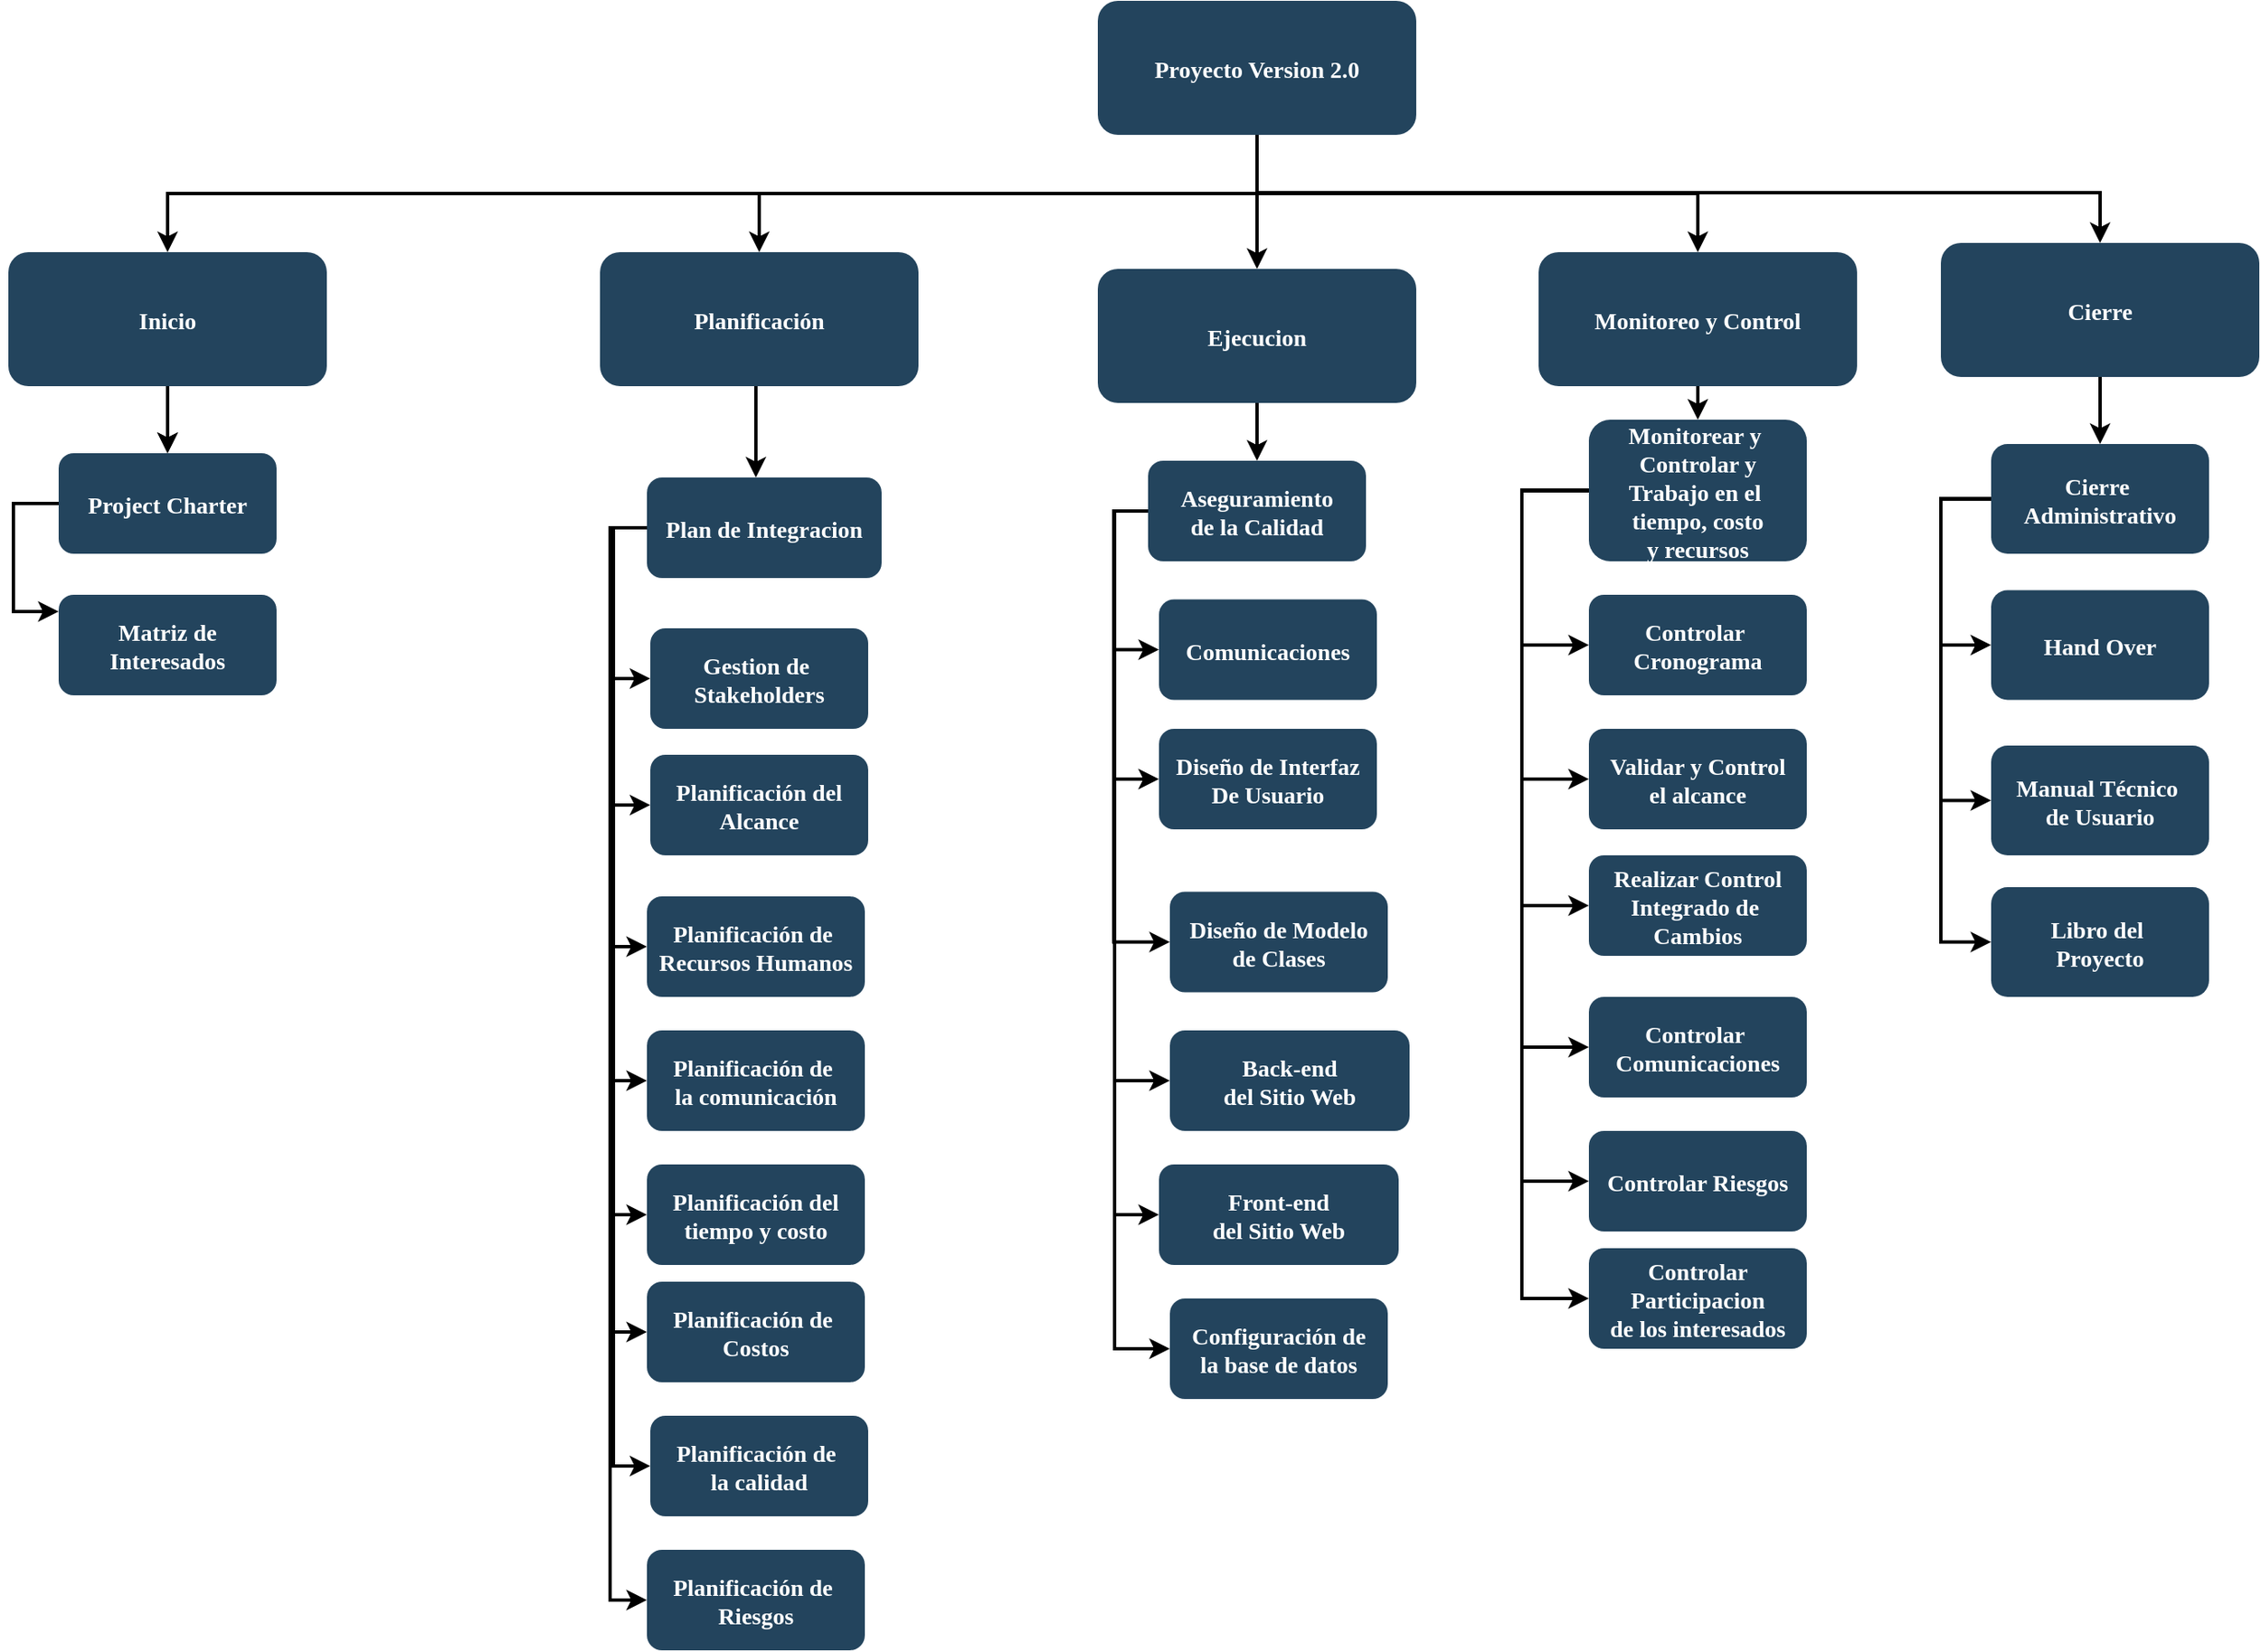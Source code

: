 <mxfile version="22.0.4" type="device">
  <diagram name="Page-1" id="2c0d36ab-eaac-3732-788b-9136903baeff">
    <mxGraphModel dx="1649" dy="740" grid="1" gridSize="10" guides="1" tooltips="1" connect="1" arrows="1" fold="1" page="1" pageScale="1.5" pageWidth="1169" pageHeight="827" background="none" math="0" shadow="0">
      <root>
        <mxCell id="0" />
        <mxCell id="1" parent="0" />
        <mxCell id="2" value="Proyecto Version 2.0" style="rounded=1;fillColor=#23445D;gradientColor=none;strokeColor=none;fontColor=#FFFFFF;fontStyle=1;fontFamily=Tahoma;fontSize=14" parent="1" vertex="1">
          <mxGeometry x="757" y="185.5" width="190" height="80" as="geometry" />
        </mxCell>
        <mxCell id="4" value="Cierre" style="rounded=1;fillColor=#23445D;gradientColor=none;strokeColor=none;fontColor=#FFFFFF;fontStyle=1;fontFamily=Tahoma;fontSize=14" parent="1" vertex="1">
          <mxGeometry x="1260.0" y="330" width="190" height="80" as="geometry" />
        </mxCell>
        <mxCell id="9" value="" style="edgeStyle=elbowEdgeStyle;elbow=vertical;strokeWidth=2;rounded=0;entryX=0.5;entryY=0;entryDx=0;entryDy=0;" parent="1" source="2" target="4" edge="1">
          <mxGeometry x="337" y="215.5" width="100" height="100" as="geometry">
            <mxPoint x="337" y="315.5" as="sourcePoint" />
            <mxPoint x="437" y="215.5" as="targetPoint" />
            <Array as="points">
              <mxPoint x="1410" y="300" />
              <mxPoint x="1380" y="300" />
              <mxPoint x="1390" y="300" />
            </Array>
          </mxGeometry>
        </mxCell>
        <mxCell id="10" value="Ejecucion" style="rounded=1;fillColor=#23445D;gradientColor=none;strokeColor=none;fontColor=#FFFFFF;fontStyle=1;fontFamily=Tahoma;fontSize=14" parent="1" vertex="1">
          <mxGeometry x="757" y="345.5" width="190" height="80" as="geometry" />
        </mxCell>
        <mxCell id="12" value="Planificación" style="rounded=1;fillColor=#23445D;gradientColor=none;strokeColor=none;fontColor=#FFFFFF;fontStyle=1;fontFamily=Tahoma;fontSize=14" parent="1" vertex="1">
          <mxGeometry x="460.0" y="335.5" width="190" height="80" as="geometry" />
        </mxCell>
        <mxCell id="13" value="Inicio" style="rounded=1;fillColor=#23445D;gradientColor=none;strokeColor=none;fontColor=#FFFFFF;fontStyle=1;fontFamily=Tahoma;fontSize=14" parent="1" vertex="1">
          <mxGeometry x="107" y="335.5" width="190" height="80" as="geometry" />
        </mxCell>
        <mxCell id="17" value="Matriz de&#xa;Interesados" style="rounded=1;fillColor=#23445D;gradientColor=none;strokeColor=none;fontColor=#FFFFFF;fontStyle=1;fontFamily=Tahoma;fontSize=14" parent="1" vertex="1">
          <mxGeometry x="137" y="540" width="130" height="60" as="geometry" />
        </mxCell>
        <mxCell id="33" value="Plan de Integracion" style="rounded=1;fillColor=#23445D;gradientColor=none;strokeColor=none;fontColor=#FFFFFF;fontStyle=1;fontFamily=Tahoma;fontSize=14" parent="1" vertex="1">
          <mxGeometry x="488" y="470" width="140" height="60" as="geometry" />
        </mxCell>
        <mxCell id="34" value="Gestion de &#xa;Stakeholders" style="rounded=1;fillColor=#23445D;gradientColor=none;strokeColor=none;fontColor=#FFFFFF;fontStyle=1;fontFamily=Tahoma;fontSize=14" parent="1" vertex="1">
          <mxGeometry x="490" y="560" width="130" height="60" as="geometry" />
        </mxCell>
        <mxCell id="35" value="Planificación del&#xa;Alcance" style="rounded=1;fillColor=#23445D;gradientColor=none;strokeColor=none;fontColor=#FFFFFF;fontStyle=1;fontFamily=Tahoma;fontSize=14" parent="1" vertex="1">
          <mxGeometry x="490" y="635.5" width="130" height="60" as="geometry" />
        </mxCell>
        <mxCell id="36" value="Planificación de &#xa;Recursos Humanos" style="rounded=1;fillColor=#23445D;gradientColor=none;strokeColor=none;fontColor=#FFFFFF;fontStyle=1;fontFamily=Tahoma;fontSize=14" parent="1" vertex="1">
          <mxGeometry x="488" y="720" width="130" height="60" as="geometry" />
        </mxCell>
        <mxCell id="37" value="Planificación de &#xa;la comunicación" style="rounded=1;fillColor=#23445D;gradientColor=none;strokeColor=none;fontColor=#FFFFFF;fontStyle=1;fontFamily=Tahoma;fontSize=14" parent="1" vertex="1">
          <mxGeometry x="488" y="800" width="130" height="60" as="geometry" />
        </mxCell>
        <mxCell id="38" value="Planificación del&#xa;tiempo y costo" style="rounded=1;fillColor=#23445D;gradientColor=none;strokeColor=none;fontColor=#FFFFFF;fontStyle=1;fontFamily=Tahoma;fontSize=14" parent="1" vertex="1">
          <mxGeometry x="488" y="880" width="130" height="60" as="geometry" />
        </mxCell>
        <mxCell id="39" value="Planificación de &#xa;Costos" style="rounded=1;fillColor=#23445D;gradientColor=none;strokeColor=none;fontColor=#FFFFFF;fontStyle=1;fontFamily=Tahoma;fontSize=14" parent="1" vertex="1">
          <mxGeometry x="488" y="950" width="130" height="60" as="geometry" />
        </mxCell>
        <mxCell id="41" value="Aseguramiento&#xa;de la Calidad" style="rounded=1;fillColor=#23445D;gradientColor=none;strokeColor=none;fontColor=#FFFFFF;fontStyle=1;fontFamily=Tahoma;fontSize=14" parent="1" vertex="1">
          <mxGeometry x="787" y="460" width="130" height="60" as="geometry" />
        </mxCell>
        <mxCell id="42" value="Comunicaciones" style="rounded=1;fillColor=#23445D;gradientColor=none;strokeColor=none;fontColor=#FFFFFF;fontStyle=1;fontFamily=Tahoma;fontSize=14" parent="1" vertex="1">
          <mxGeometry x="793.5" y="542.75" width="130" height="60" as="geometry" />
        </mxCell>
        <mxCell id="43" value="Diseño de Interfaz&#xa;De Usuario" style="rounded=1;fillColor=#23445D;gradientColor=none;strokeColor=none;fontColor=#FFFFFF;fontStyle=1;fontFamily=Tahoma;fontSize=14" parent="1" vertex="1">
          <mxGeometry x="793.5" y="620" width="130" height="60" as="geometry" />
        </mxCell>
        <mxCell id="59" value="" style="edgeStyle=elbowEdgeStyle;elbow=vertical;strokeWidth=2;rounded=0" parent="1" source="2" target="12" edge="1">
          <mxGeometry x="347" y="225.5" width="100" height="100" as="geometry">
            <mxPoint x="862.0" y="275.5" as="sourcePoint" />
            <mxPoint x="1467.0" y="345.5" as="targetPoint" />
          </mxGeometry>
        </mxCell>
        <mxCell id="61" value="" style="edgeStyle=elbowEdgeStyle;elbow=vertical;strokeWidth=2;rounded=0" parent="1" source="2" target="13" edge="1">
          <mxGeometry x="-23" y="135.5" width="100" height="100" as="geometry">
            <mxPoint x="-23" y="235.5" as="sourcePoint" />
            <mxPoint x="77" y="135.5" as="targetPoint" />
          </mxGeometry>
        </mxCell>
        <mxCell id="64" value="" style="edgeStyle=elbowEdgeStyle;elbow=horizontal;strokeWidth=2;rounded=0" parent="1" source="13" target="16" edge="1">
          <mxGeometry x="-23" y="135.5" width="100" height="100" as="geometry">
            <mxPoint x="-23" y="235.5" as="sourcePoint" />
            <mxPoint x="77" y="135.5" as="targetPoint" />
            <Array as="points">
              <mxPoint x="202" y="435.5" />
            </Array>
          </mxGeometry>
        </mxCell>
        <mxCell id="65" value="" style="edgeStyle=elbowEdgeStyle;elbow=horizontal;strokeWidth=2;rounded=0;exitX=0;exitY=0.5;exitDx=0;exitDy=0;" parent="1" source="16" target="17" edge="1">
          <mxGeometry x="-23" y="135.5" width="100" height="100" as="geometry">
            <mxPoint x="150" y="530" as="sourcePoint" />
            <mxPoint x="77" y="135.5" as="targetPoint" />
            <Array as="points">
              <mxPoint x="110" y="550" />
            </Array>
          </mxGeometry>
        </mxCell>
        <mxCell id="76" value="" style="edgeStyle=elbowEdgeStyle;elbow=horizontal;strokeWidth=2;rounded=0" parent="1" source="33" target="34" edge="1">
          <mxGeometry x="-23" y="135.5" width="100" height="100" as="geometry">
            <mxPoint x="-302" y="250" as="sourcePoint" />
            <mxPoint x="-202" y="150" as="targetPoint" />
            <Array as="points">
              <mxPoint x="468" y="550" />
            </Array>
          </mxGeometry>
        </mxCell>
        <mxCell id="77" value="" style="edgeStyle=elbowEdgeStyle;elbow=horizontal;strokeWidth=2;rounded=0" parent="1" source="33" target="35" edge="1">
          <mxGeometry x="-23" y="135.5" width="100" height="100" as="geometry">
            <mxPoint x="-302" y="250" as="sourcePoint" />
            <mxPoint x="-202" y="150" as="targetPoint" />
            <Array as="points">
              <mxPoint x="468" y="590" />
            </Array>
          </mxGeometry>
        </mxCell>
        <mxCell id="78" value="" style="edgeStyle=elbowEdgeStyle;elbow=horizontal;strokeWidth=2;rounded=0" parent="1" source="33" target="36" edge="1">
          <mxGeometry x="-23" y="135.5" width="100" height="100" as="geometry">
            <mxPoint x="-302" y="250" as="sourcePoint" />
            <mxPoint x="-202" y="150" as="targetPoint" />
            <Array as="points">
              <mxPoint x="468" y="640" />
            </Array>
          </mxGeometry>
        </mxCell>
        <mxCell id="79" value="" style="edgeStyle=elbowEdgeStyle;elbow=horizontal;strokeWidth=2;rounded=0" parent="1" source="33" target="37" edge="1">
          <mxGeometry x="-23" y="135.5" width="100" height="100" as="geometry">
            <mxPoint x="-302" y="250" as="sourcePoint" />
            <mxPoint x="-202" y="150" as="targetPoint" />
            <Array as="points">
              <mxPoint x="468" y="680" />
            </Array>
          </mxGeometry>
        </mxCell>
        <mxCell id="80" value="" style="edgeStyle=elbowEdgeStyle;elbow=horizontal;strokeWidth=2;rounded=0" parent="1" source="33" target="38" edge="1">
          <mxGeometry x="-23" y="135.5" width="100" height="100" as="geometry">
            <mxPoint x="-302" y="250" as="sourcePoint" />
            <mxPoint x="-202" y="150" as="targetPoint" />
            <Array as="points">
              <mxPoint x="468" y="720" />
            </Array>
          </mxGeometry>
        </mxCell>
        <mxCell id="81" value="" style="edgeStyle=elbowEdgeStyle;elbow=horizontal;strokeWidth=2;rounded=0" parent="1" source="33" target="39" edge="1">
          <mxGeometry x="-23" y="135.5" width="100" height="100" as="geometry">
            <mxPoint x="-302" y="250" as="sourcePoint" />
            <mxPoint x="-202" y="150" as="targetPoint" />
            <Array as="points">
              <mxPoint x="468" y="770" />
            </Array>
          </mxGeometry>
        </mxCell>
        <mxCell id="82" value="" style="edgeStyle=elbowEdgeStyle;elbow=horizontal;strokeWidth=2;rounded=0;entryX=0;entryY=0.5;entryDx=0;entryDy=0;" parent="1" source="41" target="42" edge="1">
          <mxGeometry x="-23" y="135.5" width="100" height="100" as="geometry">
            <mxPoint x="-213" y="245.5" as="sourcePoint" />
            <mxPoint x="-113" y="145.5" as="targetPoint" />
            <Array as="points">
              <mxPoint x="767" y="545.5" />
            </Array>
          </mxGeometry>
        </mxCell>
        <mxCell id="83" value="" style="edgeStyle=elbowEdgeStyle;elbow=horizontal;strokeWidth=2;rounded=0" parent="1" source="41" target="43" edge="1">
          <mxGeometry x="-23" y="135.5" width="100" height="100" as="geometry">
            <mxPoint x="-213" y="245.5" as="sourcePoint" />
            <mxPoint x="-113" y="145.5" as="targetPoint" />
            <Array as="points">
              <mxPoint x="767" y="595.5" />
            </Array>
          </mxGeometry>
        </mxCell>
        <mxCell id="102" value="" style="edgeStyle=elbowEdgeStyle;elbow=vertical;strokeWidth=2;rounded=0" parent="1" source="12" target="33" edge="1">
          <mxGeometry x="-23" y="135.5" width="100" height="100" as="geometry">
            <mxPoint x="-125" y="235.5" as="sourcePoint" />
            <mxPoint x="-25" y="135.5" as="targetPoint" />
            <Array as="points">
              <mxPoint x="553" y="450" />
            </Array>
          </mxGeometry>
        </mxCell>
        <mxCell id="103" value="" style="edgeStyle=elbowEdgeStyle;elbow=vertical;strokeWidth=2;rounded=0" parent="1" source="10" target="41" edge="1">
          <mxGeometry x="-23" y="135.5" width="100" height="100" as="geometry">
            <mxPoint x="-213" y="245.5" as="sourcePoint" />
            <mxPoint x="-113" y="145.5" as="targetPoint" />
          </mxGeometry>
        </mxCell>
        <mxCell id="104" value="" style="edgeStyle=elbowEdgeStyle;elbow=vertical;strokeWidth=2;rounded=0;entryX=0.5;entryY=0;entryDx=0;entryDy=0;" parent="1" source="4" target="eohn5QJ9cMSO0G9lYDoq-159" edge="1">
          <mxGeometry x="-23" y="135.5" width="100" height="100" as="geometry">
            <mxPoint x="-23" y="235.5" as="sourcePoint" />
            <mxPoint x="1355" y="450" as="targetPoint" />
          </mxGeometry>
        </mxCell>
        <mxCell id="eohn5QJ9cMSO0G9lYDoq-123" value="Monitoreo y Control" style="rounded=1;fillColor=#23445D;gradientColor=none;strokeColor=none;fontColor=#FFFFFF;fontStyle=1;fontFamily=Tahoma;fontSize=14" parent="1" vertex="1">
          <mxGeometry x="1020" y="335.5" width="190" height="80" as="geometry" />
        </mxCell>
        <mxCell id="eohn5QJ9cMSO0G9lYDoq-129" value="" style="endArrow=none;html=1;rounded=0;fontSize=12;startSize=8;endSize=8;curved=1;entryX=0.5;entryY=1;entryDx=0;entryDy=0;" parent="1" target="2" edge="1">
          <mxGeometry width="50" height="50" relative="1" as="geometry">
            <mxPoint x="852" y="300" as="sourcePoint" />
            <mxPoint x="890" y="350.5" as="targetPoint" />
          </mxGeometry>
        </mxCell>
        <mxCell id="eohn5QJ9cMSO0G9lYDoq-132" value="" style="edgeStyle=elbowEdgeStyle;elbow=vertical;strokeWidth=2;rounded=0;entryX=0.5;entryY=0;entryDx=0;entryDy=0;exitX=0.5;exitY=1;exitDx=0;exitDy=0;" parent="1" source="2" target="10" edge="1">
          <mxGeometry x="347" y="225.5" width="100" height="100" as="geometry">
            <mxPoint x="1245" y="275.5" as="sourcePoint" />
            <mxPoint x="1050" y="345.5" as="targetPoint" />
          </mxGeometry>
        </mxCell>
        <mxCell id="eohn5QJ9cMSO0G9lYDoq-133" value="" style="edgeStyle=elbowEdgeStyle;elbow=vertical;strokeWidth=2;rounded=0;exitX=0.5;exitY=1;exitDx=0;exitDy=0;entryX=0.5;entryY=0;entryDx=0;entryDy=0;" parent="1" source="2" target="eohn5QJ9cMSO0G9lYDoq-123" edge="1">
          <mxGeometry x="347" y="225.5" width="100" height="100" as="geometry">
            <mxPoint x="1107" y="265.5" as="sourcePoint" />
            <mxPoint x="1433" y="336" as="targetPoint" />
          </mxGeometry>
        </mxCell>
        <mxCell id="eohn5QJ9cMSO0G9lYDoq-134" value="Planificación de &#xa;la calidad" style="rounded=1;fillColor=#23445D;gradientColor=none;strokeColor=none;fontColor=#FFFFFF;fontStyle=1;fontFamily=Tahoma;fontSize=14" parent="1" vertex="1">
          <mxGeometry x="490" y="1030" width="130" height="60" as="geometry" />
        </mxCell>
        <mxCell id="eohn5QJ9cMSO0G9lYDoq-136" value="Planificación de &#xa;Riesgos" style="rounded=1;fillColor=#23445D;gradientColor=none;strokeColor=none;fontColor=#FFFFFF;fontStyle=1;fontFamily=Tahoma;fontSize=14" parent="1" vertex="1">
          <mxGeometry x="488" y="1110" width="130" height="60" as="geometry" />
        </mxCell>
        <mxCell id="eohn5QJ9cMSO0G9lYDoq-139" value="" style="edgeStyle=elbowEdgeStyle;elbow=horizontal;strokeWidth=2;rounded=0;entryX=0;entryY=0.5;entryDx=0;entryDy=0;exitX=0;exitY=0.5;exitDx=0;exitDy=0;" parent="1" source="33" target="eohn5QJ9cMSO0G9lYDoq-134" edge="1">
          <mxGeometry x="-23" y="135.5" width="100" height="100" as="geometry">
            <mxPoint x="488" y="500" as="sourcePoint" />
            <mxPoint x="488" y="980" as="targetPoint" />
            <Array as="points">
              <mxPoint x="468" y="770" />
            </Array>
          </mxGeometry>
        </mxCell>
        <mxCell id="eohn5QJ9cMSO0G9lYDoq-140" value="" style="edgeStyle=elbowEdgeStyle;elbow=horizontal;strokeWidth=2;rounded=0;entryX=0;entryY=0.5;entryDx=0;entryDy=0;" parent="1" target="eohn5QJ9cMSO0G9lYDoq-136" edge="1">
          <mxGeometry x="-23" y="135.5" width="100" height="100" as="geometry">
            <mxPoint x="488" y="500" as="sourcePoint" />
            <mxPoint x="488" y="1065.5" as="targetPoint" />
            <Array as="points">
              <mxPoint x="466" y="775.5" />
            </Array>
          </mxGeometry>
        </mxCell>
        <mxCell id="eohn5QJ9cMSO0G9lYDoq-141" value="Back-end&#xa;del Sitio Web" style="rounded=1;fillColor=#23445D;gradientColor=none;strokeColor=none;fontColor=#FFFFFF;fontStyle=1;fontFamily=Tahoma;fontSize=14" parent="1" vertex="1">
          <mxGeometry x="800" y="800" width="143" height="60" as="geometry" />
        </mxCell>
        <mxCell id="eohn5QJ9cMSO0G9lYDoq-143" value="Configuración de&#xa;la base de datos" style="rounded=1;fillColor=#23445D;gradientColor=none;strokeColor=none;fontColor=#FFFFFF;fontStyle=1;fontFamily=Tahoma;fontSize=14" parent="1" vertex="1">
          <mxGeometry x="800" y="960" width="130" height="60" as="geometry" />
        </mxCell>
        <mxCell id="eohn5QJ9cMSO0G9lYDoq-144" value="Front-end&#xa;del Sitio Web" style="rounded=1;fillColor=#23445D;gradientColor=none;strokeColor=none;fontColor=#FFFFFF;fontStyle=1;fontFamily=Tahoma;fontSize=14" parent="1" vertex="1">
          <mxGeometry x="793.5" y="880" width="143" height="60" as="geometry" />
        </mxCell>
        <mxCell id="eohn5QJ9cMSO0G9lYDoq-145" value="Monitorear y &#xa;Controlar y&#xa;Trabajo en el &#xa;tiempo, costo&#xa;y recursos" style="rounded=1;fillColor=#23445D;gradientColor=none;strokeColor=none;fontColor=#FFFFFF;fontStyle=1;fontFamily=Tahoma;fontSize=14" parent="1" vertex="1">
          <mxGeometry x="1050" y="435.5" width="130" height="84.5" as="geometry" />
        </mxCell>
        <mxCell id="eohn5QJ9cMSO0G9lYDoq-146" value="" style="edgeStyle=elbowEdgeStyle;elbow=vertical;strokeWidth=2;rounded=0;exitX=0.5;exitY=1;exitDx=0;exitDy=0;entryX=0.5;entryY=0;entryDx=0;entryDy=0;" parent="1" source="eohn5QJ9cMSO0G9lYDoq-123" target="eohn5QJ9cMSO0G9lYDoq-145" edge="1">
          <mxGeometry x="-23" y="135.5" width="100" height="100" as="geometry">
            <mxPoint x="782" y="426" as="sourcePoint" />
            <mxPoint x="1120" y="460" as="targetPoint" />
            <Array as="points" />
          </mxGeometry>
        </mxCell>
        <mxCell id="eohn5QJ9cMSO0G9lYDoq-148" value="" style="edgeStyle=elbowEdgeStyle;elbow=horizontal;strokeWidth=2;rounded=0;exitX=0;exitY=0.5;exitDx=0;exitDy=0;entryX=0;entryY=0.5;entryDx=0;entryDy=0;" parent="1" source="41" target="eohn5QJ9cMSO0G9lYDoq-141" edge="1">
          <mxGeometry x="-23" y="135.5" width="100" height="100" as="geometry">
            <mxPoint x="790" y="496" as="sourcePoint" />
            <mxPoint x="787" y="675.5" as="targetPoint" />
            <Array as="points">
              <mxPoint x="767" y="595" />
            </Array>
          </mxGeometry>
        </mxCell>
        <mxCell id="eohn5QJ9cMSO0G9lYDoq-149" value="" style="edgeStyle=elbowEdgeStyle;elbow=horizontal;strokeWidth=2;rounded=0;entryX=0;entryY=0.5;entryDx=0;entryDy=0;exitX=0;exitY=0.5;exitDx=0;exitDy=0;" parent="1" source="41" target="eohn5QJ9cMSO0G9lYDoq-144" edge="1">
          <mxGeometry x="-23" y="135.5" width="100" height="100" as="geometry">
            <mxPoint x="860" y="500" as="sourcePoint" />
            <mxPoint x="787" y="750" as="targetPoint" />
            <Array as="points">
              <mxPoint x="767" y="595" />
            </Array>
          </mxGeometry>
        </mxCell>
        <mxCell id="eohn5QJ9cMSO0G9lYDoq-150" value="" style="edgeStyle=elbowEdgeStyle;elbow=horizontal;strokeWidth=2;rounded=0;entryX=0;entryY=0.5;entryDx=0;entryDy=0;exitX=0;exitY=0.5;exitDx=0;exitDy=0;" parent="1" target="eohn5QJ9cMSO0G9lYDoq-143" edge="1">
          <mxGeometry x="-23" y="135.5" width="100" height="100" as="geometry">
            <mxPoint x="787" y="490" as="sourcePoint" />
            <mxPoint x="787" y="830" as="targetPoint" />
            <Array as="points">
              <mxPoint x="767" y="595" />
            </Array>
          </mxGeometry>
        </mxCell>
        <mxCell id="eohn5QJ9cMSO0G9lYDoq-151" value="Controlar &#xa;Cronograma" style="rounded=1;fillColor=#23445D;gradientColor=none;strokeColor=none;fontColor=#FFFFFF;fontStyle=1;fontFamily=Tahoma;fontSize=14" parent="1" vertex="1">
          <mxGeometry x="1050" y="540" width="130" height="60" as="geometry" />
        </mxCell>
        <mxCell id="eohn5QJ9cMSO0G9lYDoq-152" value="Validar y Control&#xa;el alcance" style="rounded=1;fillColor=#23445D;gradientColor=none;strokeColor=none;fontColor=#FFFFFF;fontStyle=1;fontFamily=Tahoma;fontSize=14" parent="1" vertex="1">
          <mxGeometry x="1050" y="620" width="130" height="60" as="geometry" />
        </mxCell>
        <mxCell id="eohn5QJ9cMSO0G9lYDoq-153" value="Realizar Control&#xa;Integrado de &#xa;Cambios" style="rounded=1;fillColor=#23445D;gradientColor=none;strokeColor=none;fontColor=#FFFFFF;fontStyle=1;fontFamily=Tahoma;fontSize=14" parent="1" vertex="1">
          <mxGeometry x="1050" y="695.5" width="130" height="60" as="geometry" />
        </mxCell>
        <mxCell id="eohn5QJ9cMSO0G9lYDoq-155" value="" style="edgeStyle=elbowEdgeStyle;elbow=horizontal;strokeWidth=2;rounded=0;entryX=0;entryY=0.5;entryDx=0;entryDy=0;exitX=0;exitY=0.5;exitDx=0;exitDy=0;" parent="1" source="eohn5QJ9cMSO0G9lYDoq-145" target="eohn5QJ9cMSO0G9lYDoq-152" edge="1">
          <mxGeometry x="-23" y="135.5" width="100" height="100" as="geometry">
            <mxPoint x="990" y="480" as="sourcePoint" />
            <mxPoint x="1060" y="580" as="targetPoint" />
            <Array as="points">
              <mxPoint x="1010" y="540" />
            </Array>
          </mxGeometry>
        </mxCell>
        <mxCell id="eohn5QJ9cMSO0G9lYDoq-156" value="" style="edgeStyle=elbowEdgeStyle;elbow=horizontal;strokeWidth=2;rounded=0;entryX=0;entryY=0.5;entryDx=0;entryDy=0;exitX=0;exitY=0.5;exitDx=0;exitDy=0;" parent="1" target="eohn5QJ9cMSO0G9lYDoq-151" edge="1" source="eohn5QJ9cMSO0G9lYDoq-145">
          <mxGeometry x="-23" y="135.5" width="100" height="100" as="geometry">
            <mxPoint x="1050" y="490" as="sourcePoint" />
            <mxPoint x="1050" y="667" as="targetPoint" />
            <Array as="points">
              <mxPoint x="1010" y="541" />
            </Array>
          </mxGeometry>
        </mxCell>
        <mxCell id="eohn5QJ9cMSO0G9lYDoq-157" value="" style="edgeStyle=elbowEdgeStyle;elbow=horizontal;strokeWidth=2;rounded=0;exitX=0;exitY=0.5;exitDx=0;exitDy=0;entryX=0;entryY=0.5;entryDx=0;entryDy=0;" parent="1" source="eohn5QJ9cMSO0G9lYDoq-145" target="eohn5QJ9cMSO0G9lYDoq-153" edge="1">
          <mxGeometry x="-23" y="135.5" width="100" height="100" as="geometry">
            <mxPoint x="980" y="607" as="sourcePoint" />
            <mxPoint x="1050" y="750" as="targetPoint" />
            <Array as="points">
              <mxPoint x="1010" y="630" />
            </Array>
          </mxGeometry>
        </mxCell>
        <mxCell id="eohn5QJ9cMSO0G9lYDoq-159" value="Cierre &#xa;Administrativo" style="rounded=1;fillColor=#23445D;gradientColor=none;strokeColor=none;fontColor=#FFFFFF;fontStyle=1;fontFamily=Tahoma;fontSize=14" parent="1" vertex="1">
          <mxGeometry x="1290" y="450" width="130" height="65.5" as="geometry" />
        </mxCell>
        <mxCell id="eohn5QJ9cMSO0G9lYDoq-163" value="Hand Over" style="rounded=1;fillColor=#23445D;gradientColor=none;strokeColor=none;fontColor=#FFFFFF;fontStyle=1;fontFamily=Tahoma;fontSize=14" parent="1" vertex="1">
          <mxGeometry x="1290" y="537.25" width="130" height="65.5" as="geometry" />
        </mxCell>
        <mxCell id="eohn5QJ9cMSO0G9lYDoq-165" value="Manual Técnico &#xa;de Usuario" style="rounded=1;fillColor=#23445D;gradientColor=none;strokeColor=none;fontColor=#FFFFFF;fontStyle=1;fontFamily=Tahoma;fontSize=14" parent="1" vertex="1">
          <mxGeometry x="1290" y="630" width="130" height="65.5" as="geometry" />
        </mxCell>
        <mxCell id="eohn5QJ9cMSO0G9lYDoq-166" value="Libro del &#xa;Proyecto" style="rounded=1;fillColor=#23445D;gradientColor=none;strokeColor=none;fontColor=#FFFFFF;fontStyle=1;fontFamily=Tahoma;fontSize=14" parent="1" vertex="1">
          <mxGeometry x="1290" y="714.5" width="130" height="65.5" as="geometry" />
        </mxCell>
        <mxCell id="eohn5QJ9cMSO0G9lYDoq-169" value="" style="edgeStyle=elbowEdgeStyle;elbow=horizontal;strokeWidth=2;rounded=0;entryX=0;entryY=0.5;entryDx=0;entryDy=0;exitX=0;exitY=0.5;exitDx=0;exitDy=0;" parent="1" source="eohn5QJ9cMSO0G9lYDoq-159" target="eohn5QJ9cMSO0G9lYDoq-163" edge="1">
          <mxGeometry x="-23" y="135.5" width="100" height="100" as="geometry">
            <mxPoint x="1250" y="520" as="sourcePoint" />
            <mxPoint x="1250" y="787" as="targetPoint" />
            <Array as="points">
              <mxPoint x="1260" y="530" />
            </Array>
          </mxGeometry>
        </mxCell>
        <mxCell id="eohn5QJ9cMSO0G9lYDoq-172" value="" style="edgeStyle=elbowEdgeStyle;elbow=horizontal;strokeWidth=2;rounded=0;entryX=0;entryY=0.5;entryDx=0;entryDy=0;exitX=0;exitY=0.5;exitDx=0;exitDy=0;" parent="1" source="eohn5QJ9cMSO0G9lYDoq-159" target="eohn5QJ9cMSO0G9lYDoq-165" edge="1">
          <mxGeometry x="-23" y="135.5" width="100" height="100" as="geometry">
            <mxPoint x="1290" y="515.5" as="sourcePoint" />
            <mxPoint x="1290" y="685.5" as="targetPoint" />
            <Array as="points">
              <mxPoint x="1260" y="669.5" />
            </Array>
          </mxGeometry>
        </mxCell>
        <mxCell id="eohn5QJ9cMSO0G9lYDoq-173" value="" style="edgeStyle=elbowEdgeStyle;elbow=horizontal;strokeWidth=2;rounded=0;entryX=0;entryY=0.5;entryDx=0;entryDy=0;exitX=0;exitY=0.5;exitDx=0;exitDy=0;" parent="1" source="eohn5QJ9cMSO0G9lYDoq-159" target="eohn5QJ9cMSO0G9lYDoq-166" edge="1">
          <mxGeometry x="-23" y="135.5" width="100" height="100" as="geometry">
            <mxPoint x="1290" y="493" as="sourcePoint" />
            <mxPoint x="1290" y="738" as="targetPoint" />
            <Array as="points">
              <mxPoint x="1260" y="679.5" />
            </Array>
          </mxGeometry>
        </mxCell>
        <mxCell id="eohn5QJ9cMSO0G9lYDoq-174" value="" style="edgeStyle=elbowEdgeStyle;elbow=horizontal;strokeWidth=2;rounded=0" parent="1" source="13" target="16" edge="1">
          <mxGeometry x="-23" y="135.5" width="100" height="100" as="geometry">
            <mxPoint x="202" y="416" as="sourcePoint" />
            <mxPoint x="237" y="576" as="targetPoint" />
            <Array as="points" />
          </mxGeometry>
        </mxCell>
        <mxCell id="16" value="Project Charter" style="rounded=1;fillColor=#23445D;gradientColor=none;strokeColor=none;fontColor=#FFFFFF;fontStyle=1;fontFamily=Tahoma;fontSize=14" parent="1" vertex="1">
          <mxGeometry x="137" y="455.5" width="130" height="60" as="geometry" />
        </mxCell>
        <mxCell id="RWcT3fOL1zGs4cWSWVs6-104" value="Controlar &#xa;Comunicaciones" style="rounded=1;fillColor=#23445D;gradientColor=none;strokeColor=none;fontColor=#FFFFFF;fontStyle=1;fontFamily=Tahoma;fontSize=14" vertex="1" parent="1">
          <mxGeometry x="1050" y="780" width="130" height="60" as="geometry" />
        </mxCell>
        <mxCell id="RWcT3fOL1zGs4cWSWVs6-105" value="Controlar Riesgos" style="rounded=1;fillColor=#23445D;gradientColor=none;strokeColor=none;fontColor=#FFFFFF;fontStyle=1;fontFamily=Tahoma;fontSize=14" vertex="1" parent="1">
          <mxGeometry x="1050" y="860" width="130" height="60" as="geometry" />
        </mxCell>
        <mxCell id="RWcT3fOL1zGs4cWSWVs6-106" value="Controlar&#xa;Participacion&#xa;de los interesados" style="rounded=1;fillColor=#23445D;gradientColor=none;strokeColor=none;fontColor=#FFFFFF;fontStyle=1;fontFamily=Tahoma;fontSize=14" vertex="1" parent="1">
          <mxGeometry x="1050" y="930" width="130" height="60" as="geometry" />
        </mxCell>
        <mxCell id="RWcT3fOL1zGs4cWSWVs6-107" value="" style="edgeStyle=elbowEdgeStyle;elbow=horizontal;strokeWidth=2;rounded=0;exitX=0;exitY=0.5;exitDx=0;exitDy=0;entryX=0;entryY=0.5;entryDx=0;entryDy=0;" edge="1" parent="1" source="eohn5QJ9cMSO0G9lYDoq-145" target="RWcT3fOL1zGs4cWSWVs6-104">
          <mxGeometry x="-23" y="135.5" width="100" height="100" as="geometry">
            <mxPoint x="1050" y="487" as="sourcePoint" />
            <mxPoint x="1050" y="754" as="targetPoint" />
            <Array as="points">
              <mxPoint x="1010" y="634" />
            </Array>
          </mxGeometry>
        </mxCell>
        <mxCell id="RWcT3fOL1zGs4cWSWVs6-109" value="" style="edgeStyle=elbowEdgeStyle;elbow=horizontal;strokeWidth=2;rounded=0;exitX=0;exitY=0.5;exitDx=0;exitDy=0;entryX=0;entryY=0.5;entryDx=0;entryDy=0;" edge="1" parent="1" source="eohn5QJ9cMSO0G9lYDoq-145" target="RWcT3fOL1zGs4cWSWVs6-105">
          <mxGeometry x="-23" y="135.5" width="100" height="100" as="geometry">
            <mxPoint x="1050" y="470" as="sourcePoint" />
            <mxPoint x="1060" y="827" as="targetPoint" />
            <Array as="points">
              <mxPoint x="1010" y="621" />
            </Array>
          </mxGeometry>
        </mxCell>
        <mxCell id="RWcT3fOL1zGs4cWSWVs6-110" value="" style="edgeStyle=elbowEdgeStyle;elbow=horizontal;strokeWidth=2;rounded=0;entryX=0;entryY=0.5;entryDx=0;entryDy=0;exitX=0;exitY=0.5;exitDx=0;exitDy=0;" edge="1" parent="1" source="eohn5QJ9cMSO0G9lYDoq-145" target="RWcT3fOL1zGs4cWSWVs6-106">
          <mxGeometry x="-23" y="135.5" width="100" height="100" as="geometry">
            <mxPoint x="990" y="480" as="sourcePoint" />
            <mxPoint x="1060" y="917" as="targetPoint" />
            <Array as="points">
              <mxPoint x="1010" y="618" />
            </Array>
          </mxGeometry>
        </mxCell>
        <mxCell id="RWcT3fOL1zGs4cWSWVs6-111" value="Diseño de Modelo&#xa;de Clases" style="rounded=1;fillColor=#23445D;gradientColor=none;strokeColor=none;fontColor=#FFFFFF;fontStyle=1;fontFamily=Tahoma;fontSize=14" vertex="1" parent="1">
          <mxGeometry x="800" y="717.25" width="130" height="60" as="geometry" />
        </mxCell>
        <mxCell id="RWcT3fOL1zGs4cWSWVs6-112" value="" style="edgeStyle=elbowEdgeStyle;elbow=horizontal;strokeWidth=2;rounded=0;exitX=0;exitY=0.5;exitDx=0;exitDy=0;entryX=0;entryY=0.5;entryDx=0;entryDy=0;" edge="1" parent="1" source="41" target="RWcT3fOL1zGs4cWSWVs6-111">
          <mxGeometry x="-23" y="135.5" width="100" height="100" as="geometry">
            <mxPoint x="786.5" y="504" as="sourcePoint" />
            <mxPoint x="793.5" y="680" as="targetPoint" />
            <Array as="points">
              <mxPoint x="766.5" y="609.5" />
            </Array>
          </mxGeometry>
        </mxCell>
      </root>
    </mxGraphModel>
  </diagram>
</mxfile>
